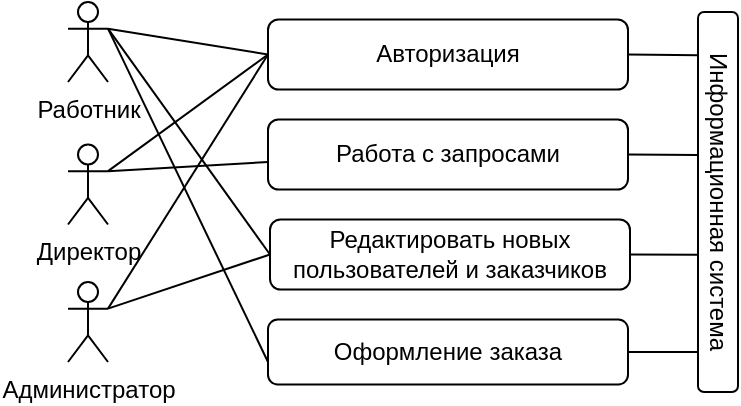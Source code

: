 <mxfile version="13.7.9" type="device"><diagram id="jgB7bUzQIqgYyNoMoin8" name="Страница 1"><mxGraphModel dx="621" dy="461" grid="1" gridSize="10" guides="1" tooltips="1" connect="1" arrows="1" fold="1" page="1" pageScale="1" pageWidth="827" pageHeight="1169" math="0" shadow="0"><root><mxCell id="0"/><mxCell id="1" parent="0"/><mxCell id="RoGSobHBCNmM7P-cAUhk-1" value="Директор&lt;br&gt;" style="shape=umlActor;verticalLabelPosition=bottom;verticalAlign=top;html=1;outlineConnect=0;" parent="1" vertex="1"><mxGeometry x="160" y="191.25" width="20" height="40" as="geometry"/></mxCell><mxCell id="RoGSobHBCNmM7P-cAUhk-5" value="Работник" style="shape=umlActor;verticalLabelPosition=bottom;verticalAlign=top;html=1;outlineConnect=0;" parent="1" vertex="1"><mxGeometry x="160" y="120" width="20" height="40" as="geometry"/></mxCell><mxCell id="RoGSobHBCNmM7P-cAUhk-6" value="Авторизация" style="rounded=1;whiteSpace=wrap;html=1;" parent="1" vertex="1"><mxGeometry x="260" y="128.75" width="180" height="35" as="geometry"/></mxCell><mxCell id="RoGSobHBCNmM7P-cAUhk-7" value="Работа с запросами" style="rounded=1;whiteSpace=wrap;html=1;" parent="1" vertex="1"><mxGeometry x="260" y="178.75" width="180" height="35" as="geometry"/></mxCell><mxCell id="RoGSobHBCNmM7P-cAUhk-8" value="Редактировать новых пользователей и заказчиков" style="rounded=1;whiteSpace=wrap;html=1;" parent="1" vertex="1"><mxGeometry x="261" y="228.75" width="180" height="35" as="geometry"/></mxCell><mxCell id="RoGSobHBCNmM7P-cAUhk-9" value="Оформление заказа" style="rounded=1;whiteSpace=wrap;html=1;" parent="1" vertex="1"><mxGeometry x="260" y="278.75" width="180" height="32.5" as="geometry"/></mxCell><mxCell id="RoGSobHBCNmM7P-cAUhk-13" value="" style="endArrow=none;html=1;exitX=1;exitY=0.333;exitDx=0;exitDy=0;exitPerimeter=0;" parent="1" source="RoGSobHBCNmM7P-cAUhk-1" edge="1"><mxGeometry width="50" height="50" relative="1" as="geometry"><mxPoint x="160" y="270" as="sourcePoint"/><mxPoint x="260" y="200" as="targetPoint"/></mxGeometry></mxCell><mxCell id="RoGSobHBCNmM7P-cAUhk-14" value="" style="endArrow=none;html=1;exitX=1;exitY=0.333;exitDx=0;exitDy=0;exitPerimeter=0;entryX=0;entryY=0.5;entryDx=0;entryDy=0;" parent="1" source="RoGSobHBCNmM7P-cAUhk-1" edge="1" target="RoGSobHBCNmM7P-cAUhk-6"><mxGeometry width="50" height="50" relative="1" as="geometry"><mxPoint x="160" y="270" as="sourcePoint"/><mxPoint x="260" y="150" as="targetPoint"/></mxGeometry></mxCell><mxCell id="RoGSobHBCNmM7P-cAUhk-21" value="Информационная система" style="rounded=1;whiteSpace=wrap;html=1;rotation=90;" parent="1" vertex="1"><mxGeometry x="390" y="210" width="190" height="20" as="geometry"/></mxCell><mxCell id="RoGSobHBCNmM7P-cAUhk-22" value="" style="endArrow=none;html=1;entryX=1;entryY=0.5;entryDx=0;entryDy=0;exitX=0.114;exitY=0.981;exitDx=0;exitDy=0;exitPerimeter=0;" parent="1" source="RoGSobHBCNmM7P-cAUhk-21" target="RoGSobHBCNmM7P-cAUhk-6" edge="1"><mxGeometry width="50" height="50" relative="1" as="geometry"><mxPoint x="350" y="280" as="sourcePoint"/><mxPoint x="400" y="230" as="targetPoint"/></mxGeometry></mxCell><mxCell id="RoGSobHBCNmM7P-cAUhk-23" value="" style="endArrow=none;html=1;entryX=1;entryY=0.5;entryDx=0;entryDy=0;exitX=0.639;exitY=1.02;exitDx=0;exitDy=0;exitPerimeter=0;" parent="1" source="RoGSobHBCNmM7P-cAUhk-21" target="RoGSobHBCNmM7P-cAUhk-8" edge="1"><mxGeometry width="50" height="50" relative="1" as="geometry"><mxPoint x="470" y="246" as="sourcePoint"/><mxPoint x="400" y="230" as="targetPoint"/></mxGeometry></mxCell><mxCell id="RoGSobHBCNmM7P-cAUhk-24" value="" style="endArrow=none;html=1;entryX=1;entryY=0.5;entryDx=0;entryDy=0;exitX=0.376;exitY=1.001;exitDx=0;exitDy=0;exitPerimeter=0;" parent="1" source="RoGSobHBCNmM7P-cAUhk-21" target="RoGSobHBCNmM7P-cAUhk-7" edge="1"><mxGeometry width="50" height="50" relative="1" as="geometry"><mxPoint x="475" y="196" as="sourcePoint"/><mxPoint x="400" y="230" as="targetPoint"/></mxGeometry></mxCell><mxCell id="RoGSobHBCNmM7P-cAUhk-25" value="" style="endArrow=none;html=1;entryX=1;entryY=0.5;entryDx=0;entryDy=0;exitX=0.895;exitY=1.01;exitDx=0;exitDy=0;exitPerimeter=0;" parent="1" source="RoGSobHBCNmM7P-cAUhk-21" target="RoGSobHBCNmM7P-cAUhk-9" edge="1"><mxGeometry width="50" height="50" relative="1" as="geometry"><mxPoint x="470" y="295" as="sourcePoint"/><mxPoint x="340" y="220" as="targetPoint"/></mxGeometry></mxCell><mxCell id="bL1KmqUYApqkrj_T4XV2-2" value="" style="endArrow=none;html=1;entryX=1;entryY=0.333;entryDx=0;entryDy=0;entryPerimeter=0;exitX=0;exitY=0.5;exitDx=0;exitDy=0;" parent="1" target="RoGSobHBCNmM7P-cAUhk-5" edge="1" source="RoGSobHBCNmM7P-cAUhk-6"><mxGeometry width="50" height="50" relative="1" as="geometry"><mxPoint x="260" y="150" as="sourcePoint"/><mxPoint x="160" y="200" as="targetPoint"/></mxGeometry></mxCell><mxCell id="bL1KmqUYApqkrj_T4XV2-4" value="" style="endArrow=none;html=1;entryX=0;entryY=0.5;entryDx=0;entryDy=0;exitX=1;exitY=0.333;exitDx=0;exitDy=0;exitPerimeter=0;" parent="1" source="RoGSobHBCNmM7P-cAUhk-5" target="RoGSobHBCNmM7P-cAUhk-8" edge="1"><mxGeometry width="50" height="50" relative="1" as="geometry"><mxPoint x="160" y="200" as="sourcePoint"/><mxPoint x="300" y="200" as="targetPoint"/></mxGeometry></mxCell><mxCell id="bL1KmqUYApqkrj_T4XV2-5" value="" style="endArrow=none;html=1;exitX=1;exitY=0.333;exitDx=0;exitDy=0;exitPerimeter=0;" parent="1" source="RoGSobHBCNmM7P-cAUhk-5" edge="1"><mxGeometry width="50" height="50" relative="1" as="geometry"><mxPoint x="160" y="200" as="sourcePoint"/><mxPoint x="260" y="300" as="targetPoint"/></mxGeometry></mxCell><mxCell id="7UrjWAWaqBbU-Dy1Bmow-2" value="Администратор" style="shape=umlActor;verticalLabelPosition=bottom;verticalAlign=top;html=1;outlineConnect=0;" vertex="1" parent="1"><mxGeometry x="160" y="260" width="20" height="40" as="geometry"/></mxCell><mxCell id="7UrjWAWaqBbU-Dy1Bmow-3" value="" style="endArrow=none;html=1;exitX=1;exitY=0.333;exitDx=0;exitDy=0;exitPerimeter=0;entryX=0;entryY=0.5;entryDx=0;entryDy=0;" edge="1" parent="1" source="7UrjWAWaqBbU-Dy1Bmow-2" target="RoGSobHBCNmM7P-cAUhk-8"><mxGeometry width="50" height="50" relative="1" as="geometry"><mxPoint x="190" y="254.583" as="sourcePoint"/><mxPoint x="270" y="210" as="targetPoint"/></mxGeometry></mxCell><mxCell id="7UrjWAWaqBbU-Dy1Bmow-4" value="" style="endArrow=none;html=1;exitX=1;exitY=0.333;exitDx=0;exitDy=0;exitPerimeter=0;entryX=0;entryY=0.5;entryDx=0;entryDy=0;" edge="1" parent="1" source="7UrjWAWaqBbU-Dy1Bmow-2" target="RoGSobHBCNmM7P-cAUhk-6"><mxGeometry width="50" height="50" relative="1" as="geometry"><mxPoint x="190" y="323.333" as="sourcePoint"/><mxPoint x="271" y="256.25" as="targetPoint"/></mxGeometry></mxCell></root></mxGraphModel></diagram></mxfile>